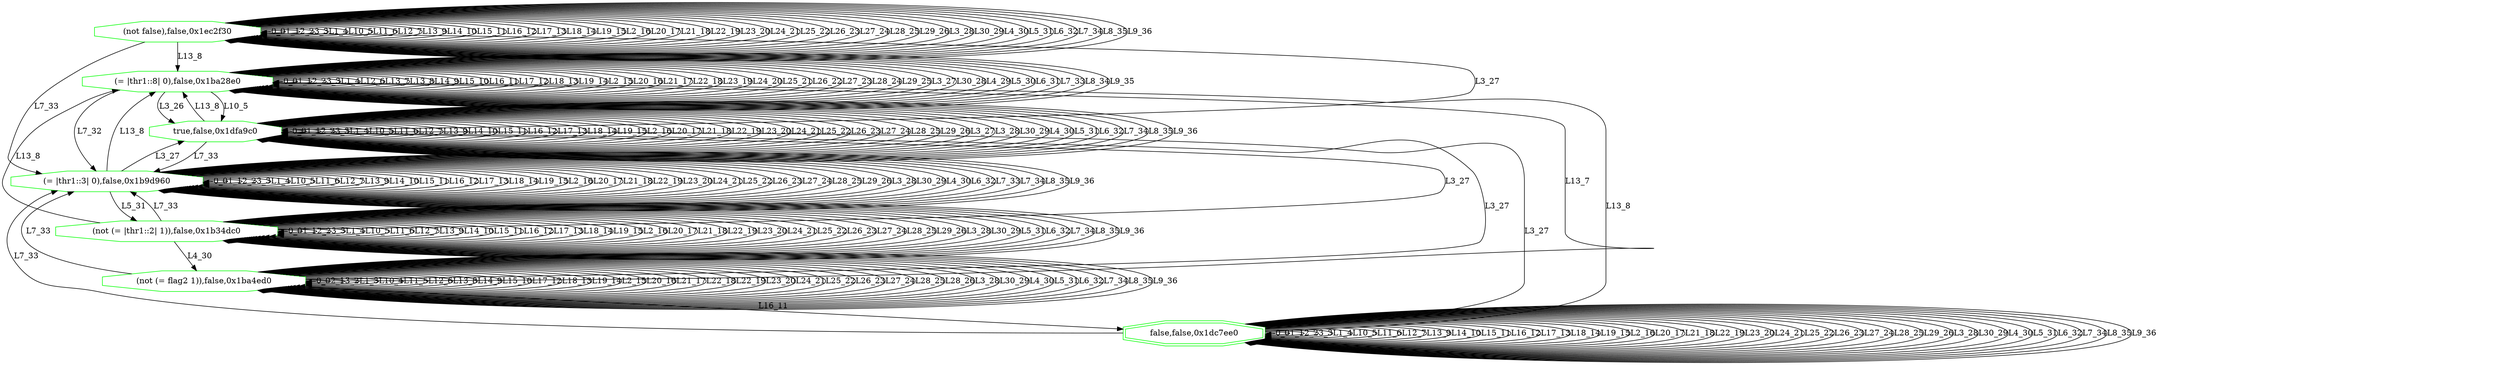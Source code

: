 digraph G {
0[label="(not false),false,0x1ec2f30", color=green,shape=octagon];
1[label="(= |thr1::8| 0),false,0x1ba28e0", color=green,shape=octagon];
2[label="true,false,0x1dfa9c0", color=green,shape=octagon];
3[label="(= |thr1::3| 0),false,0x1b9d960", color=green,shape=octagon];
4[label="(not (= |thr1::2| 1)),false,0x1b34dc0", color=green,shape=octagon];
5[label="(not (= flag2 1)),false,0x1ba4ed0", color=green,shape=octagon];
6[label="false,false,0x1dc7ee0", color=green,shape=doubleoctagon];
0->0 [label="0_0"];
0->0 [label="1_1"];
0->0 [label="2_2"];
0->0 [label="3_3"];
0->0 [label="L1_4"];
0->0 [label="L10_5"];
0->0 [label="L11_6"];
0->0 [label="L12_7"];
0->1 [label="L13_8"];
0->0 [label="L13_9"];
0->0 [label="L14_10"];
0->0 [label="L15_11"];
0->0 [label="L16_12"];
0->0 [label="L17_13"];
0->0 [label="L18_14"];
0->0 [label="L19_15"];
0->0 [label="L2_16"];
0->0 [label="L20_17"];
0->0 [label="L21_18"];
0->0 [label="L22_19"];
0->0 [label="L23_20"];
0->0 [label="L24_21"];
0->0 [label="L25_22"];
0->0 [label="L26_23"];
0->0 [label="L27_24"];
0->0 [label="L28_25"];
0->0 [label="L29_26"];
0->2 [label="L3_27"];
0->0 [label="L3_28"];
0->0 [label="L30_29"];
0->0 [label="L4_30"];
0->0 [label="L5_31"];
0->0 [label="L6_32"];
0->3 [label="L7_33"];
0->0 [label="L7_34"];
0->0 [label="L8_35"];
0->0 [label="L9_36"];
1->1 [label="0_0"];
1->1 [label="1_1"];
1->1 [label="2_2"];
1->1 [label="3_3"];
1->1 [label="L1_4"];
1->2 [label="L10_5"];
1->1 [label="L12_6"];
1->1 [label="L13_7"];
1->1 [label="L13_8"];
1->1 [label="L14_9"];
1->1 [label="L15_10"];
1->1 [label="L16_11"];
1->1 [label="L17_12"];
1->1 [label="L18_13"];
1->1 [label="L19_14"];
1->1 [label="L2_15"];
1->1 [label="L20_16"];
1->1 [label="L21_17"];
1->1 [label="L22_18"];
1->1 [label="L23_19"];
1->1 [label="L24_20"];
1->1 [label="L25_21"];
1->1 [label="L26_22"];
1->1 [label="L27_23"];
1->1 [label="L28_24"];
1->1 [label="L29_25"];
1->2 [label="L3_26"];
1->1 [label="L3_27"];
1->1 [label="L30_28"];
1->1 [label="L4_29"];
1->1 [label="L5_30"];
1->1 [label="L6_31"];
1->3 [label="L7_32"];
1->1 [label="L7_33"];
1->1 [label="L8_34"];
1->1 [label="L9_35"];
2->2 [label="0_0"];
2->2 [label="1_1"];
2->2 [label="2_2"];
2->2 [label="3_3"];
2->2 [label="L1_4"];
2->2 [label="L10_5"];
2->2 [label="L11_6"];
2->2 [label="L12_7"];
2->1 [label="L13_8"];
2->2 [label="L13_9"];
2->2 [label="L14_10"];
2->2 [label="L15_11"];
2->2 [label="L16_12"];
2->2 [label="L17_13"];
2->2 [label="L18_14"];
2->2 [label="L19_15"];
2->2 [label="L2_16"];
2->2 [label="L20_17"];
2->2 [label="L21_18"];
2->2 [label="L22_19"];
2->2 [label="L23_20"];
2->2 [label="L24_21"];
2->2 [label="L25_22"];
2->2 [label="L26_23"];
2->2 [label="L27_24"];
2->2 [label="L28_25"];
2->2 [label="L29_26"];
2->2 [label="L3_27"];
2->2 [label="L3_28"];
2->2 [label="L30_29"];
2->2 [label="L4_30"];
2->2 [label="L5_31"];
2->2 [label="L6_32"];
2->3 [label="L7_33"];
2->2 [label="L7_34"];
2->2 [label="L8_35"];
2->2 [label="L9_36"];
3->3 [label="0_0"];
3->3 [label="1_1"];
3->3 [label="2_2"];
3->3 [label="3_3"];
3->3 [label="L1_4"];
3->3 [label="L10_5"];
3->3 [label="L11_6"];
3->3 [label="L12_7"];
3->1 [label="L13_8"];
3->3 [label="L13_9"];
3->3 [label="L14_10"];
3->3 [label="L15_11"];
3->3 [label="L16_12"];
3->3 [label="L17_13"];
3->3 [label="L18_14"];
3->3 [label="L19_15"];
3->3 [label="L2_16"];
3->3 [label="L20_17"];
3->3 [label="L21_18"];
3->3 [label="L22_19"];
3->3 [label="L23_20"];
3->3 [label="L24_21"];
3->3 [label="L25_22"];
3->3 [label="L26_23"];
3->3 [label="L27_24"];
3->3 [label="L28_25"];
3->3 [label="L29_26"];
3->2 [label="L3_27"];
3->3 [label="L3_28"];
3->3 [label="L30_29"];
3->3 [label="L4_30"];
3->4 [label="L5_31"];
3->3 [label="L6_32"];
3->3 [label="L7_33"];
3->3 [label="L7_34"];
3->3 [label="L8_35"];
3->3 [label="L9_36"];
4->4 [label="0_0"];
4->4 [label="1_1"];
4->4 [label="2_2"];
4->4 [label="3_3"];
4->4 [label="L1_4"];
4->4 [label="L10_5"];
4->4 [label="L11_6"];
4->4 [label="L12_7"];
4->1 [label="L13_8"];
4->4 [label="L13_9"];
4->4 [label="L14_10"];
4->4 [label="L15_11"];
4->4 [label="L16_12"];
4->4 [label="L17_13"];
4->4 [label="L18_14"];
4->4 [label="L19_15"];
4->4 [label="L2_16"];
4->4 [label="L20_17"];
4->4 [label="L21_18"];
4->4 [label="L22_19"];
4->4 [label="L23_20"];
4->4 [label="L24_21"];
4->4 [label="L25_22"];
4->4 [label="L26_23"];
4->4 [label="L27_24"];
4->4 [label="L28_25"];
4->4 [label="L29_26"];
4->2 [label="L3_27"];
4->4 [label="L3_28"];
4->4 [label="L30_29"];
4->5 [label="L4_30"];
4->4 [label="L5_31"];
4->4 [label="L6_32"];
4->3 [label="L7_33"];
4->4 [label="L7_34"];
4->4 [label="L8_35"];
4->4 [label="L9_36"];
5->5 [label="0_0"];
5->5 [label="2_1"];
5->5 [label="3_2"];
5->5 [label="L1_3"];
5->5 [label="L10_4"];
5->5 [label="L11_5"];
5->5 [label="L12_6"];
5->1 [label="L13_7"];
5->5 [label="L13_8"];
5->5 [label="L14_9"];
5->5 [label="L15_10"];
5->6 [label="L16_11"];
5->5 [label="L17_12"];
5->5 [label="L18_13"];
5->5 [label="L19_14"];
5->5 [label="L2_15"];
5->5 [label="L20_16"];
5->5 [label="L21_17"];
5->5 [label="L22_18"];
5->5 [label="L22_19"];
5->5 [label="L23_20"];
5->5 [label="L24_21"];
5->5 [label="L25_22"];
5->5 [label="L26_23"];
5->5 [label="L27_24"];
5->5 [label="L28_25"];
5->5 [label="L28_26"];
5->2 [label="L3_27"];
5->5 [label="L3_28"];
5->5 [label="L30_29"];
5->5 [label="L4_30"];
5->5 [label="L5_31"];
5->5 [label="L6_32"];
5->3 [label="L7_33"];
5->5 [label="L7_34"];
5->5 [label="L8_35"];
5->5 [label="L9_36"];
6->6 [label="0_0"];
6->6 [label="1_1"];
6->6 [label="2_2"];
6->6 [label="3_3"];
6->6 [label="L1_4"];
6->6 [label="L10_5"];
6->6 [label="L11_6"];
6->6 [label="L12_7"];
6->1 [label="L13_8"];
6->6 [label="L13_9"];
6->6 [label="L14_10"];
6->6 [label="L15_11"];
6->6 [label="L16_12"];
6->6 [label="L17_13"];
6->6 [label="L18_14"];
6->6 [label="L19_15"];
6->6 [label="L2_16"];
6->6 [label="L20_17"];
6->6 [label="L21_18"];
6->6 [label="L22_19"];
6->6 [label="L23_20"];
6->6 [label="L24_21"];
6->6 [label="L25_22"];
6->6 [label="L26_23"];
6->6 [label="L27_24"];
6->6 [label="L28_25"];
6->6 [label="L29_26"];
6->2 [label="L3_27"];
6->6 [label="L3_28"];
6->6 [label="L30_29"];
6->6 [label="L4_30"];
6->6 [label="L5_31"];
6->6 [label="L6_32"];
6->3 [label="L7_33"];
6->6 [label="L7_34"];
6->6 [label="L8_35"];
6->6 [label="L9_36"];
}
